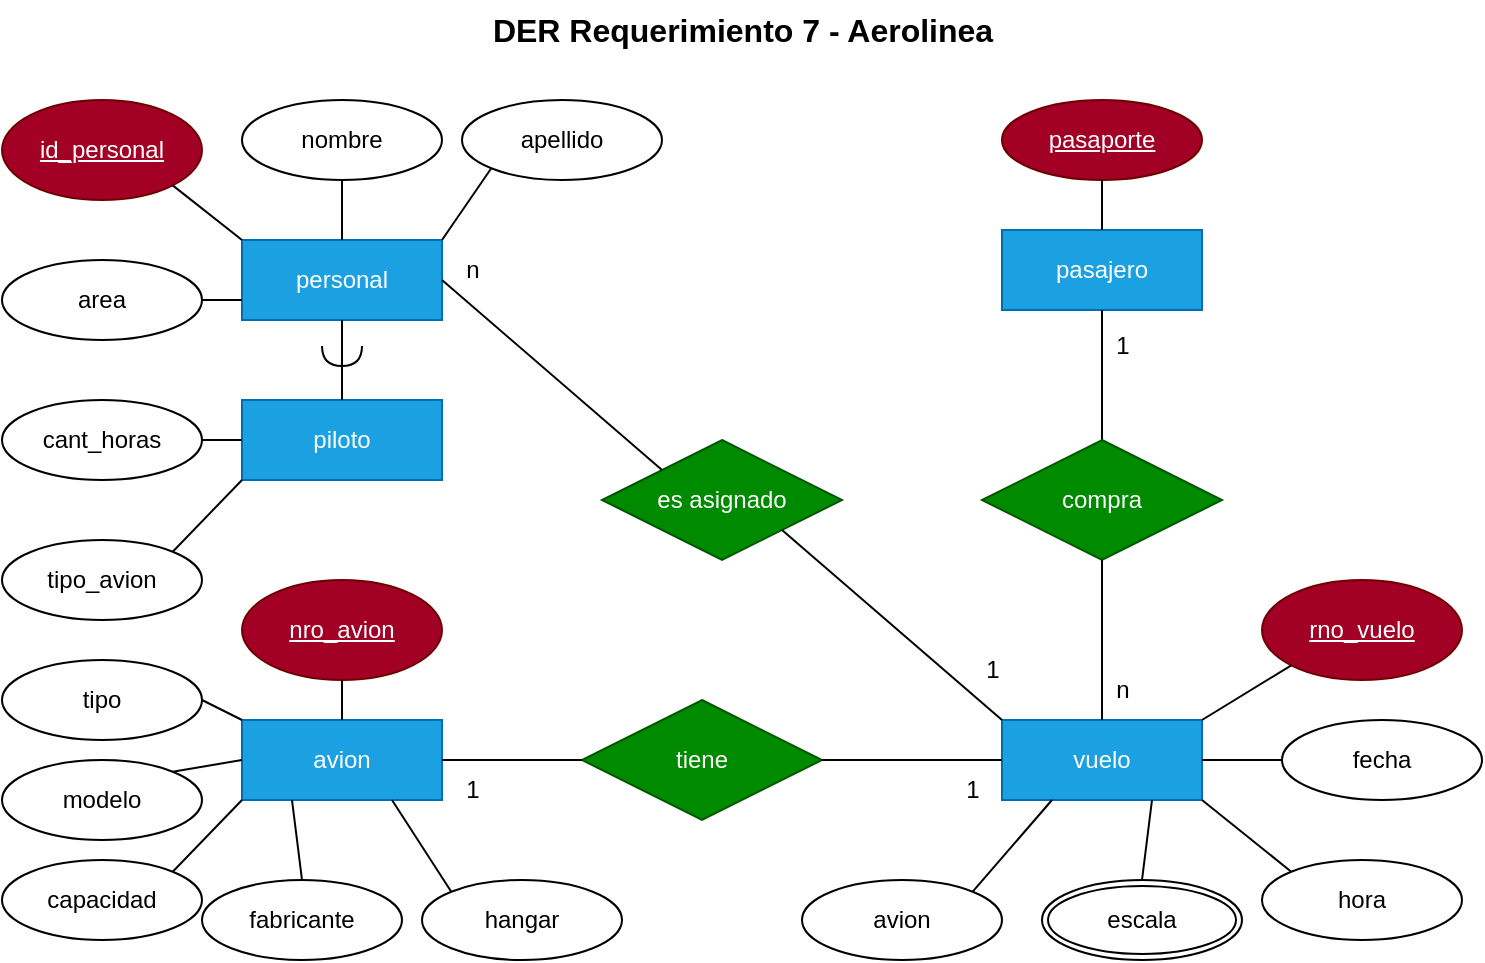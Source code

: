 <mxfile version="24.2.8" type="device">
  <diagram id="R2lEEEUBdFMjLlhIrx00" name="Page-1">
    <mxGraphModel dx="908" dy="846" grid="1" gridSize="10" guides="1" tooltips="1" connect="1" arrows="1" fold="1" page="1" pageScale="1" pageWidth="850" pageHeight="1100" math="0" shadow="0" extFonts="Permanent Marker^https://fonts.googleapis.com/css?family=Permanent+Marker">
      <root>
        <mxCell id="0" />
        <mxCell id="1" parent="0" />
        <mxCell id="pI0dWBfndlZAMWc2eg7K-2" value="pasajero" style="whiteSpace=wrap;html=1;align=center;fillColor=#1ba1e2;fontColor=#ffffff;strokeColor=#006EAF;" vertex="1" parent="1">
          <mxGeometry x="520" y="155" width="100" height="40" as="geometry" />
        </mxCell>
        <mxCell id="pI0dWBfndlZAMWc2eg7K-3" value="pasaporte" style="ellipse;whiteSpace=wrap;html=1;align=center;fontStyle=4;fillColor=#a20025;fontColor=#ffffff;strokeColor=#6F0000;" vertex="1" parent="1">
          <mxGeometry x="520" y="90" width="100" height="40" as="geometry" />
        </mxCell>
        <mxCell id="pI0dWBfndlZAMWc2eg7K-5" value="vuelo" style="whiteSpace=wrap;html=1;align=center;fillColor=#1ba1e2;fontColor=#ffffff;strokeColor=#006EAF;" vertex="1" parent="1">
          <mxGeometry x="520" y="400" width="100" height="40" as="geometry" />
        </mxCell>
        <mxCell id="pI0dWBfndlZAMWc2eg7K-6" value="rno_vuelo" style="ellipse;whiteSpace=wrap;html=1;align=center;fontStyle=4;fillColor=#a20025;fontColor=#ffffff;strokeColor=#6F0000;" vertex="1" parent="1">
          <mxGeometry x="650" y="330" width="100" height="50" as="geometry" />
        </mxCell>
        <mxCell id="pI0dWBfndlZAMWc2eg7K-7" value="fecha" style="ellipse;whiteSpace=wrap;html=1;align=center;" vertex="1" parent="1">
          <mxGeometry x="660" y="400" width="100" height="40" as="geometry" />
        </mxCell>
        <mxCell id="pI0dWBfndlZAMWc2eg7K-8" value="hora" style="ellipse;whiteSpace=wrap;html=1;align=center;" vertex="1" parent="1">
          <mxGeometry x="650" y="470" width="100" height="40" as="geometry" />
        </mxCell>
        <mxCell id="pI0dWBfndlZAMWc2eg7K-9" value="escala&lt;span style=&quot;color: rgba(0, 0, 0, 0); font-family: monospace; font-size: 0px; text-align: start; text-wrap: nowrap;&quot;&gt;%3CmxGraphModel%3E%3Croot%3E%3CmxCell%20id%3D%220%22%2F%3E%3CmxCell%20id%3D%221%22%20parent%3D%220%22%2F%3E%3CmxCell%20id%3D%222%22%20value%3D%22fecha%22%20style%3D%22ellipse%3BwhiteSpace%3Dwrap%3Bhtml%3D1%3Balign%3Dcenter%3B%22%20vertex%3D%221%22%20parent%3D%221%22%3E%3CmxGeometry%20x%3D%22580%22%20y%3D%22125%22%20width%3D%22100%22%20height%3D%2240%22%20as%3D%22geometry%22%2F%3E%3C%2FmxCell%3E%3C%2Froot%3E%3C%2FmxGraphModel%3E&lt;/span&gt;" style="ellipse;shape=doubleEllipse;margin=3;whiteSpace=wrap;html=1;align=center;" vertex="1" parent="1">
          <mxGeometry x="540" y="480" width="100" height="40" as="geometry" />
        </mxCell>
        <mxCell id="pI0dWBfndlZAMWc2eg7K-11" value="avion" style="ellipse;whiteSpace=wrap;html=1;align=center;" vertex="1" parent="1">
          <mxGeometry x="420" y="480" width="100" height="40" as="geometry" />
        </mxCell>
        <mxCell id="pI0dWBfndlZAMWc2eg7K-12" value="avion" style="whiteSpace=wrap;html=1;align=center;fillColor=#1ba1e2;fontColor=#ffffff;strokeColor=#006EAF;" vertex="1" parent="1">
          <mxGeometry x="140" y="400" width="100" height="40" as="geometry" />
        </mxCell>
        <mxCell id="pI0dWBfndlZAMWc2eg7K-13" value="nro_avion" style="ellipse;whiteSpace=wrap;html=1;align=center;fontStyle=4;fillColor=#a20025;fontColor=#ffffff;strokeColor=#6F0000;" vertex="1" parent="1">
          <mxGeometry x="140" y="330" width="100" height="50" as="geometry" />
        </mxCell>
        <mxCell id="pI0dWBfndlZAMWc2eg7K-14" value="modelo" style="ellipse;whiteSpace=wrap;html=1;align=center;" vertex="1" parent="1">
          <mxGeometry x="20" y="420" width="100" height="40" as="geometry" />
        </mxCell>
        <mxCell id="pI0dWBfndlZAMWc2eg7K-15" value="fabricante" style="ellipse;whiteSpace=wrap;html=1;align=center;" vertex="1" parent="1">
          <mxGeometry x="120" y="480" width="100" height="40" as="geometry" />
        </mxCell>
        <mxCell id="pI0dWBfndlZAMWc2eg7K-16" value="capacidad" style="ellipse;whiteSpace=wrap;html=1;align=center;" vertex="1" parent="1">
          <mxGeometry x="20" y="470" width="100" height="40" as="geometry" />
        </mxCell>
        <mxCell id="pI0dWBfndlZAMWc2eg7K-17" value="hangar" style="ellipse;whiteSpace=wrap;html=1;align=center;" vertex="1" parent="1">
          <mxGeometry x="230" y="480" width="100" height="40" as="geometry" />
        </mxCell>
        <mxCell id="pI0dWBfndlZAMWc2eg7K-18" value="tipo" style="ellipse;whiteSpace=wrap;html=1;align=center;" vertex="1" parent="1">
          <mxGeometry x="20" y="370" width="100" height="40" as="geometry" />
        </mxCell>
        <mxCell id="pI0dWBfndlZAMWc2eg7K-19" value="personal" style="whiteSpace=wrap;html=1;align=center;fillColor=#1ba1e2;fontColor=#ffffff;strokeColor=#006EAF;" vertex="1" parent="1">
          <mxGeometry x="140" y="160" width="100" height="40" as="geometry" />
        </mxCell>
        <mxCell id="pI0dWBfndlZAMWc2eg7K-20" value="piloto" style="whiteSpace=wrap;html=1;align=center;fillColor=#1ba1e2;fontColor=#ffffff;strokeColor=#006EAF;" vertex="1" parent="1">
          <mxGeometry x="140" y="240" width="100" height="40" as="geometry" />
        </mxCell>
        <mxCell id="pI0dWBfndlZAMWc2eg7K-21" value="cant_horas" style="ellipse;whiteSpace=wrap;html=1;align=center;" vertex="1" parent="1">
          <mxGeometry x="20" y="240" width="100" height="40" as="geometry" />
        </mxCell>
        <mxCell id="pI0dWBfndlZAMWc2eg7K-22" value="id_personal" style="ellipse;whiteSpace=wrap;html=1;align=center;fontStyle=4;fillColor=#a20025;fontColor=#ffffff;strokeColor=#6F0000;" vertex="1" parent="1">
          <mxGeometry x="20" y="90" width="100" height="50" as="geometry" />
        </mxCell>
        <mxCell id="pI0dWBfndlZAMWc2eg7K-23" value="nombre" style="ellipse;whiteSpace=wrap;html=1;align=center;" vertex="1" parent="1">
          <mxGeometry x="140" y="90" width="100" height="40" as="geometry" />
        </mxCell>
        <mxCell id="pI0dWBfndlZAMWc2eg7K-24" value="tipo_avion" style="ellipse;whiteSpace=wrap;html=1;align=center;" vertex="1" parent="1">
          <mxGeometry x="20" y="310" width="100" height="40" as="geometry" />
        </mxCell>
        <mxCell id="pI0dWBfndlZAMWc2eg7K-25" value="area" style="ellipse;whiteSpace=wrap;html=1;align=center;" vertex="1" parent="1">
          <mxGeometry x="20" y="170" width="100" height="40" as="geometry" />
        </mxCell>
        <mxCell id="pI0dWBfndlZAMWc2eg7K-27" value="" style="endArrow=none;html=1;rounded=0;exitX=1;exitY=1;exitDx=0;exitDy=0;entryX=0;entryY=0;entryDx=0;entryDy=0;" edge="1" parent="1" source="pI0dWBfndlZAMWc2eg7K-22" target="pI0dWBfndlZAMWc2eg7K-19">
          <mxGeometry relative="1" as="geometry">
            <mxPoint x="300" y="400" as="sourcePoint" />
            <mxPoint x="460" y="400" as="targetPoint" />
          </mxGeometry>
        </mxCell>
        <mxCell id="pI0dWBfndlZAMWc2eg7K-28" value="" style="endArrow=none;html=1;rounded=0;exitX=0.5;exitY=1;exitDx=0;exitDy=0;entryX=0.5;entryY=0;entryDx=0;entryDy=0;" edge="1" parent="1" source="pI0dWBfndlZAMWc2eg7K-23" target="pI0dWBfndlZAMWc2eg7K-19">
          <mxGeometry relative="1" as="geometry">
            <mxPoint x="310" y="410" as="sourcePoint" />
            <mxPoint x="470" y="410" as="targetPoint" />
          </mxGeometry>
        </mxCell>
        <mxCell id="pI0dWBfndlZAMWc2eg7K-29" value="" style="endArrow=none;html=1;rounded=0;exitX=1;exitY=0.5;exitDx=0;exitDy=0;entryX=0;entryY=0.75;entryDx=0;entryDy=0;" edge="1" parent="1" source="pI0dWBfndlZAMWc2eg7K-25" target="pI0dWBfndlZAMWc2eg7K-19">
          <mxGeometry relative="1" as="geometry">
            <mxPoint x="320" y="420" as="sourcePoint" />
            <mxPoint x="480" y="420" as="targetPoint" />
          </mxGeometry>
        </mxCell>
        <mxCell id="pI0dWBfndlZAMWc2eg7K-32" value="" style="endArrow=none;html=1;rounded=0;exitX=0;exitY=0.5;exitDx=0;exitDy=0;entryX=1;entryY=0.5;entryDx=0;entryDy=0;" edge="1" parent="1" source="pI0dWBfndlZAMWc2eg7K-20" target="pI0dWBfndlZAMWc2eg7K-21">
          <mxGeometry relative="1" as="geometry">
            <mxPoint x="60" y="479" as="sourcePoint" />
            <mxPoint x="220" y="479" as="targetPoint" />
          </mxGeometry>
        </mxCell>
        <mxCell id="pI0dWBfndlZAMWc2eg7K-33" value="" style="endArrow=none;html=1;rounded=0;exitX=0;exitY=1;exitDx=0;exitDy=0;entryX=1;entryY=0;entryDx=0;entryDy=0;" edge="1" parent="1" source="pI0dWBfndlZAMWc2eg7K-20" target="pI0dWBfndlZAMWc2eg7K-24">
          <mxGeometry relative="1" as="geometry">
            <mxPoint x="70" y="489" as="sourcePoint" />
            <mxPoint x="230" y="489" as="targetPoint" />
          </mxGeometry>
        </mxCell>
        <mxCell id="pI0dWBfndlZAMWc2eg7K-34" value="" style="endArrow=none;html=1;rounded=0;exitX=0.5;exitY=1;exitDx=0;exitDy=0;entryX=0.5;entryY=0;entryDx=0;entryDy=0;" edge="1" parent="1" source="pI0dWBfndlZAMWc2eg7K-3" target="pI0dWBfndlZAMWc2eg7K-2">
          <mxGeometry relative="1" as="geometry">
            <mxPoint x="730" y="655" as="sourcePoint" />
            <mxPoint x="890" y="655" as="targetPoint" />
          </mxGeometry>
        </mxCell>
        <mxCell id="pI0dWBfndlZAMWc2eg7K-35" value="" style="endArrow=none;html=1;rounded=0;exitX=0.5;exitY=0;exitDx=0;exitDy=0;entryX=0.5;entryY=1;entryDx=0;entryDy=0;" edge="1" parent="1" source="pI0dWBfndlZAMWc2eg7K-36" target="pI0dWBfndlZAMWc2eg7K-2">
          <mxGeometry relative="1" as="geometry">
            <mxPoint x="680" y="135" as="sourcePoint" />
            <mxPoint x="890" y="655" as="targetPoint" />
          </mxGeometry>
        </mxCell>
        <mxCell id="pI0dWBfndlZAMWc2eg7K-36" value="compra" style="shape=rhombus;perimeter=rhombusPerimeter;whiteSpace=wrap;html=1;align=center;fillColor=#008a00;fontColor=#ffffff;strokeColor=#005700;" vertex="1" parent="1">
          <mxGeometry x="510" y="260" width="120" height="60" as="geometry" />
        </mxCell>
        <mxCell id="pI0dWBfndlZAMWc2eg7K-37" value="" style="endArrow=none;html=1;rounded=0;exitX=0.5;exitY=1;exitDx=0;exitDy=0;entryX=0.5;entryY=0;entryDx=0;entryDy=0;" edge="1" parent="1" source="pI0dWBfndlZAMWc2eg7K-36" target="pI0dWBfndlZAMWc2eg7K-5">
          <mxGeometry relative="1" as="geometry">
            <mxPoint x="530" y="660" as="sourcePoint" />
            <mxPoint x="690" y="660" as="targetPoint" />
          </mxGeometry>
        </mxCell>
        <mxCell id="pI0dWBfndlZAMWc2eg7K-38" value="1" style="text;html=1;align=center;verticalAlign=middle;resizable=0;points=[];autosize=1;strokeColor=none;fillColor=none;" vertex="1" parent="1">
          <mxGeometry x="565" y="198" width="30" height="30" as="geometry" />
        </mxCell>
        <mxCell id="pI0dWBfndlZAMWc2eg7K-39" value="n" style="text;html=1;align=center;verticalAlign=middle;resizable=0;points=[];autosize=1;strokeColor=none;fillColor=none;" vertex="1" parent="1">
          <mxGeometry x="565" y="370" width="30" height="30" as="geometry" />
        </mxCell>
        <mxCell id="pI0dWBfndlZAMWc2eg7K-40" value="" style="endArrow=none;html=1;rounded=0;exitX=0;exitY=1;exitDx=0;exitDy=0;entryX=1;entryY=0;entryDx=0;entryDy=0;" edge="1" parent="1" source="pI0dWBfndlZAMWc2eg7K-6" target="pI0dWBfndlZAMWc2eg7K-5">
          <mxGeometry relative="1" as="geometry">
            <mxPoint x="530" y="660" as="sourcePoint" />
            <mxPoint x="690" y="660" as="targetPoint" />
          </mxGeometry>
        </mxCell>
        <mxCell id="pI0dWBfndlZAMWc2eg7K-41" value="" style="endArrow=none;html=1;rounded=0;exitX=1;exitY=0.5;exitDx=0;exitDy=0;entryX=0;entryY=0.5;entryDx=0;entryDy=0;" edge="1" parent="1" source="pI0dWBfndlZAMWc2eg7K-5" target="pI0dWBfndlZAMWc2eg7K-7">
          <mxGeometry relative="1" as="geometry">
            <mxPoint x="540" y="670" as="sourcePoint" />
            <mxPoint x="700" y="670" as="targetPoint" />
          </mxGeometry>
        </mxCell>
        <mxCell id="pI0dWBfndlZAMWc2eg7K-42" value="" style="endArrow=none;html=1;rounded=0;exitX=1;exitY=1;exitDx=0;exitDy=0;entryX=0;entryY=0;entryDx=0;entryDy=0;" edge="1" parent="1" source="pI0dWBfndlZAMWc2eg7K-5" target="pI0dWBfndlZAMWc2eg7K-8">
          <mxGeometry relative="1" as="geometry">
            <mxPoint x="550" y="680" as="sourcePoint" />
            <mxPoint x="710" y="680" as="targetPoint" />
          </mxGeometry>
        </mxCell>
        <mxCell id="pI0dWBfndlZAMWc2eg7K-43" value="" style="endArrow=none;html=1;rounded=0;exitX=0.75;exitY=1;exitDx=0;exitDy=0;entryX=0.5;entryY=0;entryDx=0;entryDy=0;" edge="1" parent="1" source="pI0dWBfndlZAMWc2eg7K-5" target="pI0dWBfndlZAMWc2eg7K-9">
          <mxGeometry relative="1" as="geometry">
            <mxPoint x="560" y="690" as="sourcePoint" />
            <mxPoint x="720" y="690" as="targetPoint" />
          </mxGeometry>
        </mxCell>
        <mxCell id="pI0dWBfndlZAMWc2eg7K-44" value="" style="endArrow=none;html=1;rounded=0;exitX=0.25;exitY=1;exitDx=0;exitDy=0;entryX=1;entryY=0;entryDx=0;entryDy=0;" edge="1" parent="1" source="pI0dWBfndlZAMWc2eg7K-5" target="pI0dWBfndlZAMWc2eg7K-11">
          <mxGeometry relative="1" as="geometry">
            <mxPoint x="570" y="700" as="sourcePoint" />
            <mxPoint x="730" y="700" as="targetPoint" />
          </mxGeometry>
        </mxCell>
        <mxCell id="pI0dWBfndlZAMWc2eg7K-47" value="es asignado" style="shape=rhombus;perimeter=rhombusPerimeter;whiteSpace=wrap;html=1;align=center;fillColor=#008a00;fontColor=#ffffff;strokeColor=#005700;" vertex="1" parent="1">
          <mxGeometry x="320" y="260" width="120" height="60" as="geometry" />
        </mxCell>
        <mxCell id="pI0dWBfndlZAMWc2eg7K-48" value="" style="endArrow=none;html=1;rounded=0;exitX=1;exitY=1;exitDx=0;exitDy=0;entryX=0;entryY=0;entryDx=0;entryDy=0;" edge="1" parent="1" source="pI0dWBfndlZAMWc2eg7K-47" target="pI0dWBfndlZAMWc2eg7K-5">
          <mxGeometry relative="1" as="geometry">
            <mxPoint x="600" y="660" as="sourcePoint" />
            <mxPoint x="760" y="660" as="targetPoint" />
          </mxGeometry>
        </mxCell>
        <mxCell id="pI0dWBfndlZAMWc2eg7K-49" value="" style="endArrow=none;html=1;rounded=0;exitX=1;exitY=0.5;exitDx=0;exitDy=0;entryX=0;entryY=0;entryDx=0;entryDy=0;" edge="1" parent="1" source="pI0dWBfndlZAMWc2eg7K-19" target="pI0dWBfndlZAMWc2eg7K-47">
          <mxGeometry relative="1" as="geometry">
            <mxPoint x="610" y="670" as="sourcePoint" />
            <mxPoint x="770" y="670" as="targetPoint" />
          </mxGeometry>
        </mxCell>
        <mxCell id="pI0dWBfndlZAMWc2eg7K-50" value="tiene" style="shape=rhombus;perimeter=rhombusPerimeter;whiteSpace=wrap;html=1;align=center;fillColor=#008a00;fontColor=#ffffff;strokeColor=#005700;" vertex="1" parent="1">
          <mxGeometry x="310" y="390" width="120" height="60" as="geometry" />
        </mxCell>
        <mxCell id="pI0dWBfndlZAMWc2eg7K-51" value="" style="endArrow=none;html=1;rounded=0;exitX=1;exitY=0.5;exitDx=0;exitDy=0;entryX=0;entryY=0.5;entryDx=0;entryDy=0;" edge="1" parent="1" source="pI0dWBfndlZAMWc2eg7K-50" target="pI0dWBfndlZAMWc2eg7K-5">
          <mxGeometry relative="1" as="geometry">
            <mxPoint x="600" y="660" as="sourcePoint" />
            <mxPoint x="760" y="660" as="targetPoint" />
          </mxGeometry>
        </mxCell>
        <mxCell id="pI0dWBfndlZAMWc2eg7K-52" value="" style="endArrow=none;html=1;rounded=0;exitX=1;exitY=0.5;exitDx=0;exitDy=0;entryX=0;entryY=0.5;entryDx=0;entryDy=0;" edge="1" parent="1" source="pI0dWBfndlZAMWc2eg7K-12" target="pI0dWBfndlZAMWc2eg7K-50">
          <mxGeometry relative="1" as="geometry">
            <mxPoint x="600" y="660" as="sourcePoint" />
            <mxPoint x="760" y="660" as="targetPoint" />
          </mxGeometry>
        </mxCell>
        <mxCell id="pI0dWBfndlZAMWc2eg7K-53" value="1" style="text;html=1;align=center;verticalAlign=middle;resizable=0;points=[];autosize=1;strokeColor=none;fillColor=none;" vertex="1" parent="1">
          <mxGeometry x="490" y="420" width="30" height="30" as="geometry" />
        </mxCell>
        <mxCell id="pI0dWBfndlZAMWc2eg7K-54" value="1" style="text;html=1;align=center;verticalAlign=middle;resizable=0;points=[];autosize=1;strokeColor=none;fillColor=none;" vertex="1" parent="1">
          <mxGeometry x="240" y="420" width="30" height="30" as="geometry" />
        </mxCell>
        <mxCell id="pI0dWBfndlZAMWc2eg7K-55" value="" style="endArrow=none;html=1;rounded=0;exitX=0.5;exitY=1;exitDx=0;exitDy=0;entryX=0.5;entryY=0;entryDx=0;entryDy=0;" edge="1" parent="1" source="pI0dWBfndlZAMWc2eg7K-13" target="pI0dWBfndlZAMWc2eg7K-12">
          <mxGeometry relative="1" as="geometry">
            <mxPoint x="600" y="660" as="sourcePoint" />
            <mxPoint x="760" y="660" as="targetPoint" />
          </mxGeometry>
        </mxCell>
        <mxCell id="pI0dWBfndlZAMWc2eg7K-56" value="" style="endArrow=none;html=1;rounded=0;exitX=1;exitY=0.5;exitDx=0;exitDy=0;entryX=0;entryY=0;entryDx=0;entryDy=0;" edge="1" parent="1" source="pI0dWBfndlZAMWc2eg7K-18" target="pI0dWBfndlZAMWc2eg7K-12">
          <mxGeometry relative="1" as="geometry">
            <mxPoint x="600" y="660" as="sourcePoint" />
            <mxPoint x="760" y="660" as="targetPoint" />
          </mxGeometry>
        </mxCell>
        <mxCell id="pI0dWBfndlZAMWc2eg7K-57" value="" style="endArrow=none;html=1;rounded=0;exitX=1;exitY=0;exitDx=0;exitDy=0;entryX=0;entryY=0.5;entryDx=0;entryDy=0;" edge="1" parent="1" source="pI0dWBfndlZAMWc2eg7K-14" target="pI0dWBfndlZAMWc2eg7K-12">
          <mxGeometry relative="1" as="geometry">
            <mxPoint x="610" y="670" as="sourcePoint" />
            <mxPoint x="770" y="670" as="targetPoint" />
          </mxGeometry>
        </mxCell>
        <mxCell id="pI0dWBfndlZAMWc2eg7K-58" value="" style="endArrow=none;html=1;rounded=0;exitX=1;exitY=0;exitDx=0;exitDy=0;entryX=0;entryY=1;entryDx=0;entryDy=0;" edge="1" parent="1" source="pI0dWBfndlZAMWc2eg7K-16" target="pI0dWBfndlZAMWc2eg7K-12">
          <mxGeometry relative="1" as="geometry">
            <mxPoint x="620" y="680" as="sourcePoint" />
            <mxPoint x="780" y="680" as="targetPoint" />
          </mxGeometry>
        </mxCell>
        <mxCell id="pI0dWBfndlZAMWc2eg7K-59" value="" style="endArrow=none;html=1;rounded=0;exitX=0.5;exitY=0;exitDx=0;exitDy=0;entryX=0.25;entryY=1;entryDx=0;entryDy=0;" edge="1" parent="1" source="pI0dWBfndlZAMWc2eg7K-15" target="pI0dWBfndlZAMWc2eg7K-12">
          <mxGeometry relative="1" as="geometry">
            <mxPoint x="630" y="690" as="sourcePoint" />
            <mxPoint x="790" y="690" as="targetPoint" />
          </mxGeometry>
        </mxCell>
        <mxCell id="pI0dWBfndlZAMWc2eg7K-60" value="" style="endArrow=none;html=1;rounded=0;exitX=0.75;exitY=1;exitDx=0;exitDy=0;entryX=0;entryY=0;entryDx=0;entryDy=0;" edge="1" parent="1" source="pI0dWBfndlZAMWc2eg7K-12" target="pI0dWBfndlZAMWc2eg7K-17">
          <mxGeometry relative="1" as="geometry">
            <mxPoint x="640" y="700" as="sourcePoint" />
            <mxPoint x="800" y="700" as="targetPoint" />
          </mxGeometry>
        </mxCell>
        <mxCell id="pI0dWBfndlZAMWc2eg7K-61" value="n" style="text;html=1;align=center;verticalAlign=middle;resizable=0;points=[];autosize=1;strokeColor=none;fillColor=none;" vertex="1" parent="1">
          <mxGeometry x="240" y="160" width="30" height="30" as="geometry" />
        </mxCell>
        <mxCell id="pI0dWBfndlZAMWc2eg7K-62" value="1" style="text;html=1;align=center;verticalAlign=middle;resizable=0;points=[];autosize=1;strokeColor=none;fillColor=none;" vertex="1" parent="1">
          <mxGeometry x="500" y="360" width="30" height="30" as="geometry" />
        </mxCell>
        <mxCell id="pI0dWBfndlZAMWc2eg7K-63" value="apellido" style="ellipse;whiteSpace=wrap;html=1;align=center;" vertex="1" parent="1">
          <mxGeometry x="250" y="90" width="100" height="40" as="geometry" />
        </mxCell>
        <mxCell id="pI0dWBfndlZAMWc2eg7K-65" value="" style="endArrow=none;html=1;rounded=0;exitX=1;exitY=0;exitDx=0;exitDy=0;entryX=0;entryY=1;entryDx=0;entryDy=0;" edge="1" parent="1" source="pI0dWBfndlZAMWc2eg7K-19" target="pI0dWBfndlZAMWc2eg7K-63">
          <mxGeometry relative="1" as="geometry">
            <mxPoint x="600" y="660" as="sourcePoint" />
            <mxPoint x="760" y="660" as="targetPoint" />
          </mxGeometry>
        </mxCell>
        <mxCell id="pI0dWBfndlZAMWc2eg7K-66" value="" style="endArrow=none;html=1;rounded=0;exitX=0.5;exitY=1;exitDx=0;exitDy=0;entryX=0.5;entryY=0;entryDx=0;entryDy=0;" edge="1" parent="1" source="pI0dWBfndlZAMWc2eg7K-19" target="pI0dWBfndlZAMWc2eg7K-20">
          <mxGeometry relative="1" as="geometry">
            <mxPoint x="390" y="400" as="sourcePoint" />
            <mxPoint x="550" y="400" as="targetPoint" />
          </mxGeometry>
        </mxCell>
        <mxCell id="pI0dWBfndlZAMWc2eg7K-69" value="" style="shape=requiredInterface;html=1;verticalLabelPosition=bottom;sketch=0;rotation=90;" vertex="1" parent="1">
          <mxGeometry x="185" y="208" width="10" height="20" as="geometry" />
        </mxCell>
        <mxCell id="pI0dWBfndlZAMWc2eg7K-71" value="&lt;span style=&quot;color: rgba(0, 0, 0, 0); font-family: monospace; font-size: 0px; text-align: start;&quot;&gt;%3CmxGraphModel%3E%3Croot%3E%3CmxCell%20id%3D%220%22%2F%3E%3CmxCell%20id%3D%221%22%20parent%3D%220%22%2F%3E%3CmxCell%20id%3D%222%22%20value%3D%22%26lt%3Bb%26gt%3B%26lt%3Bfont%20style%3D%26quot%3Bfont-size%3A%2016px%3B%26quot%3B%26gt%3BDER%20Requerimiento%206%20-%20Empleados%20de%20una%20empresa%26lt%3B%2Ffont%26gt%3B%26lt%3B%2Fb%26gt%3B%22%20style%3D%22text%3Bhtml%3D1%3Balign%3Dcenter%3BverticalAlign%3Dmiddle%3Bresizable%3D0%3Bpoints%3D%5B%5D%3Bautosize%3D1%3BstrokeColor%3Dnone%3BfillColor%3Dnone%3B%22%20vertex%3D%221%22%20parent%3D%221%22%3E%3CmxGeometry%20x%3D%22170%22%20y%3D%22-20%22%20width%3D%22410%22%20height%3D%2230%22%20as%3D%22geometry%22%2F%3E%3C%2FmxCell%3E%3C%2Froot%3E%3C%2FmxGraphModel%3E&lt;/span&gt;" style="text;html=1;align=center;verticalAlign=middle;resizable=0;points=[];autosize=1;strokeColor=none;fillColor=none;" vertex="1" parent="1">
          <mxGeometry x="310" y="58" width="20" height="30" as="geometry" />
        </mxCell>
        <mxCell id="pI0dWBfndlZAMWc2eg7K-72" value="&lt;b&gt;&lt;font style=&quot;font-size: 16px;&quot;&gt;DER Requerimiento 7 - Aerolinea&lt;/font&gt;&lt;/b&gt;" style="text;html=1;align=center;verticalAlign=middle;resizable=0;points=[];autosize=1;strokeColor=none;fillColor=none;" vertex="1" parent="1">
          <mxGeometry x="255" y="40" width="270" height="30" as="geometry" />
        </mxCell>
      </root>
    </mxGraphModel>
  </diagram>
</mxfile>
